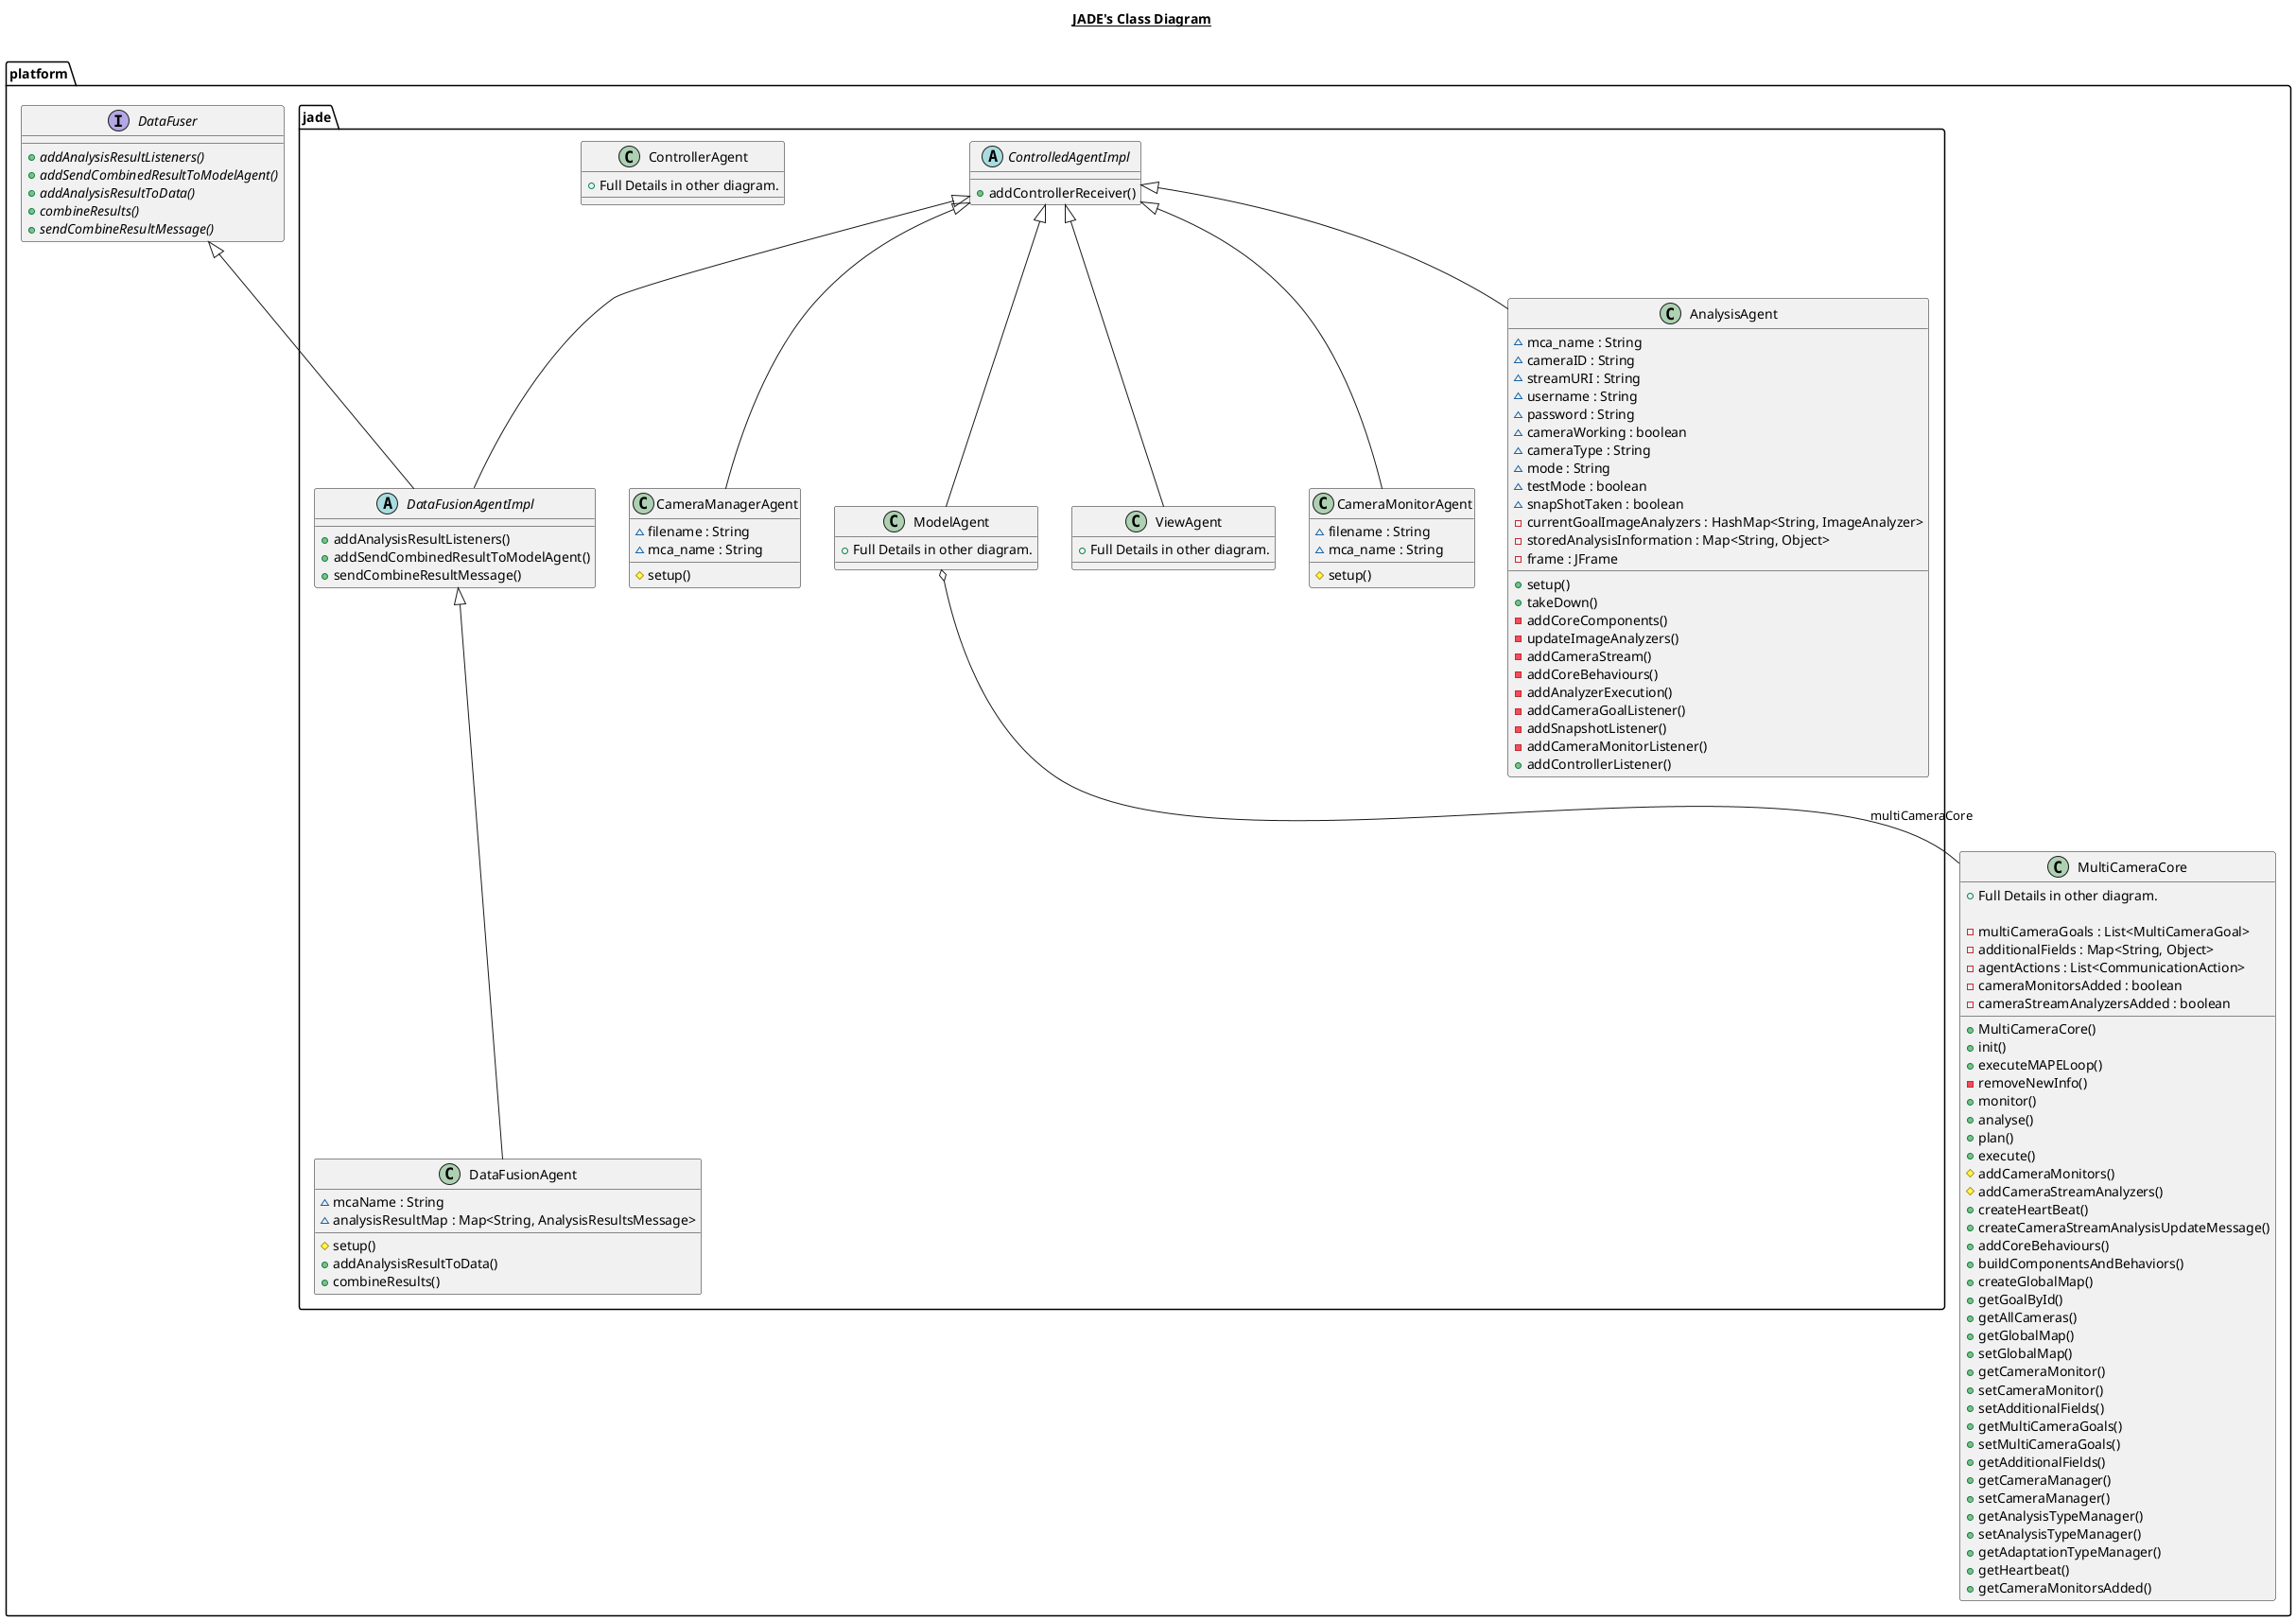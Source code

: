 @startuml

title __JADE's Class Diagram__\n

           package platform {
               class MultiCameraCore {
                   + Full Details in other diagram.

                   - multiCameraGoals : List<MultiCameraGoal>
                   - additionalFields : Map<String, Object>
                   - agentActions : List<CommunicationAction>
                   - cameraMonitorsAdded : boolean
                   - cameraStreamAnalyzersAdded : boolean
                   + MultiCameraCore()
                   + init()
                   + executeMAPELoop()
                   - removeNewInfo()
                   + monitor()
                   + analyse()
                   + plan()
                   + execute()
                   # addCameraMonitors()
                   # addCameraStreamAnalyzers()
                   + createHeartBeat()
                   + createCameraStreamAnalysisUpdateMessage()
                   + addCoreBehaviours()
                   + buildComponentsAndBehaviors()
                   + createGlobalMap()
                   + getGoalById()
                   + getAllCameras()
                   + getGlobalMap()
                   + setGlobalMap()
                   + getCameraMonitor()
                   + setCameraMonitor()
                   + setAdditionalFields()
                   + getMultiCameraGoals()
                   + setMultiCameraGoals()
                   + getAdditionalFields()
                   + getCameraManager()
                   + setCameraManager()
                   + getAnalysisTypeManager()
                   + setAnalysisTypeManager()
                   + getAdaptationTypeManager()
                   + getHeartbeat()
                   + getCameraMonitorsAdded()
               }
             }

             package platform {
                 package platform.jade {
                   class CameraManagerAgent {
                       ~ filename : String
                       ~ mca_name : String
                       # setup()
                   }
                 }
               }

     package platform {
        package platform.jade {
          class ControllerAgent {
            + Full Details in other diagram.
          }
        }
      }

     package platform {
        package platform.jade {
          class ModelAgent {
            + Full Details in other diagram.
          }
        }
      }

    package platform {
      package platform.jade {
        class ViewAgent {
            + Full Details in other diagram.
        }
      }
    }

      package platform {
        package platform.jade {
          class DataFusionAgent {
              ~ mcaName : String
              ~ analysisResultMap : Map<String, AnalysisResultsMessage>
              # setup()
              + addAnalysisResultToData()
              + combineResults()
          }
        }
      }

        package platform {
          package platform.jade {
            abstract class DataFusionAgentImpl {
                + addAnalysisResultListeners()
                + addSendCombinedResultToModelAgent()
                + sendCombineResultMessage()
            }
          }
        }


     package platform {
        interface DataFuser {
            {abstract} + addAnalysisResultListeners()
            {abstract} + addSendCombinedResultToModelAgent()
            {abstract} + addAnalysisResultToData()
            {abstract} + combineResults()
            {abstract} + sendCombineResultMessage()
        }
      }

       package platform {
          package platform.jade {
            abstract class ControlledAgentImpl {
                + addControllerReceiver()
            }
          }
        }

  package platform {
    package platform.jade {
      class CameraMonitorAgent {
          ~ filename : String
          ~ mca_name : String
          # setup()
      }
    }
  }

        package platform {
          package platform.jade {
            class AnalysisAgent {
                ~ mca_name : String
                ~ cameraID : String
                ~ streamURI : String
                ~ username : String
                ~ password : String
                ~ cameraWorking : boolean
                ~ cameraType : String
                ~ mode : String
                ~ testMode : boolean
                ~ snapShotTaken : boolean
                - currentGoalImageAnalyzers : HashMap<String, ImageAnalyzer>
                - storedAnalysisInformation : Map<String, Object>
                - frame : JFrame
                + setup()
                + takeDown()
                - addCoreComponents()
                - updateImageAnalyzers()
                - addCameraStream()
                - addCoreBehaviours()
                - addAnalyzerExecution()
                - addCameraGoalListener()
                - addSnapshotListener()
                - addCameraMonitorListener()
                + addControllerListener()
            }
          }
        }


  ModelAgent o-- MultiCameraCore : multiCameraCore

  ViewAgent -up-|> ControlledAgentImpl
  ModelAgent -up-|> ControlledAgentImpl

  DataFusionAgent -up-|> DataFusionAgentImpl

  DataFusionAgentImpl -up-|> DataFuser
  DataFusionAgentImpl -up-|> ControlledAgentImpl

  AnalysisAgent -up-|> ControlledAgentImpl

  CameraMonitorAgent -up-|> ControlledAgentImpl
  CameraManagerAgent -up-|> ControlledAgentImpl

@enduml
